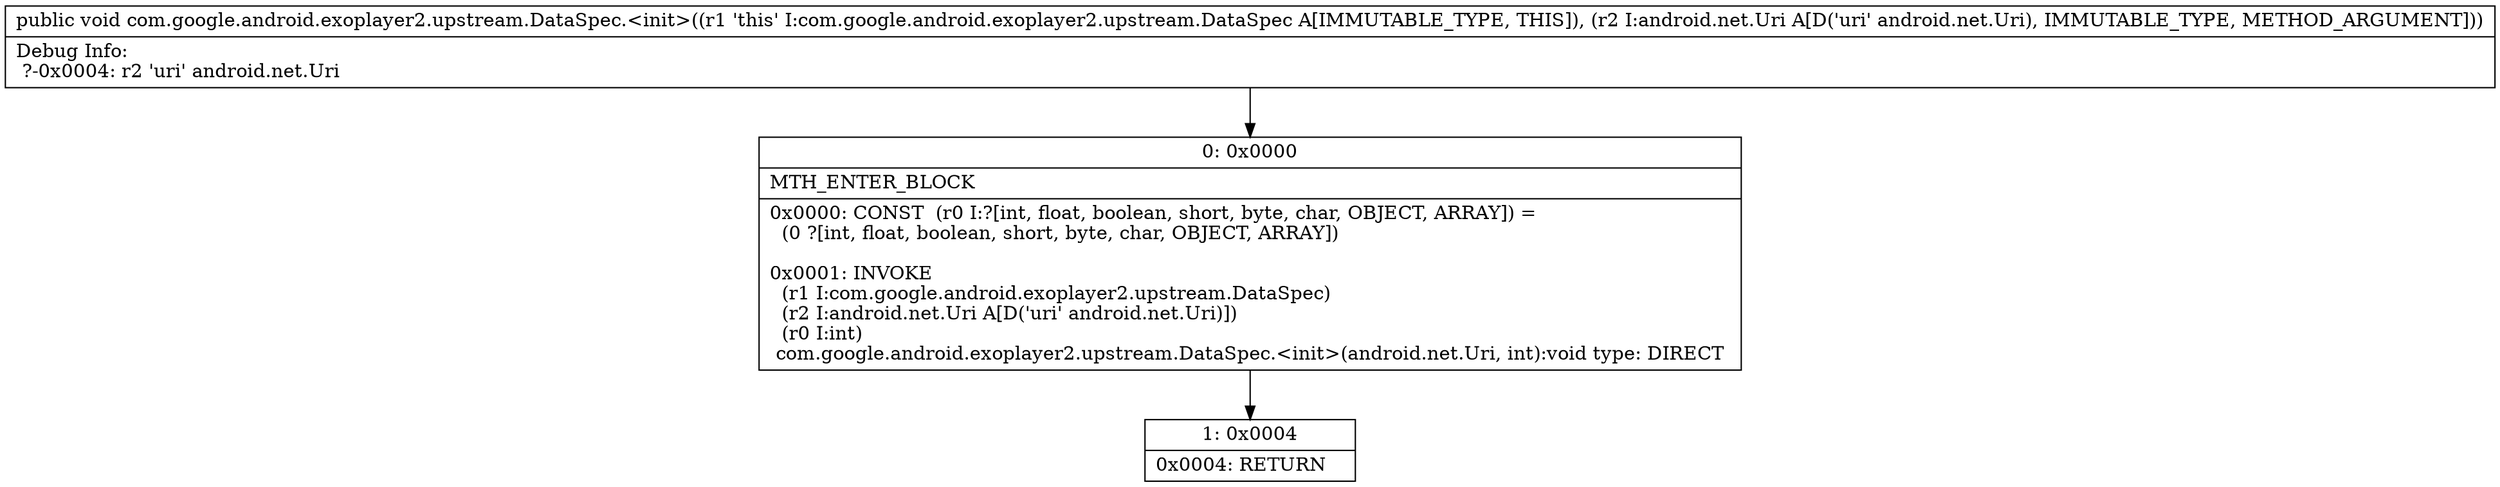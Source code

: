 digraph "CFG forcom.google.android.exoplayer2.upstream.DataSpec.\<init\>(Landroid\/net\/Uri;)V" {
Node_0 [shape=record,label="{0\:\ 0x0000|MTH_ENTER_BLOCK\l|0x0000: CONST  (r0 I:?[int, float, boolean, short, byte, char, OBJECT, ARRAY]) = \l  (0 ?[int, float, boolean, short, byte, char, OBJECT, ARRAY])\l \l0x0001: INVOKE  \l  (r1 I:com.google.android.exoplayer2.upstream.DataSpec)\l  (r2 I:android.net.Uri A[D('uri' android.net.Uri)])\l  (r0 I:int)\l com.google.android.exoplayer2.upstream.DataSpec.\<init\>(android.net.Uri, int):void type: DIRECT \l}"];
Node_1 [shape=record,label="{1\:\ 0x0004|0x0004: RETURN   \l}"];
MethodNode[shape=record,label="{public void com.google.android.exoplayer2.upstream.DataSpec.\<init\>((r1 'this' I:com.google.android.exoplayer2.upstream.DataSpec A[IMMUTABLE_TYPE, THIS]), (r2 I:android.net.Uri A[D('uri' android.net.Uri), IMMUTABLE_TYPE, METHOD_ARGUMENT]))  | Debug Info:\l  ?\-0x0004: r2 'uri' android.net.Uri\l}"];
MethodNode -> Node_0;
Node_0 -> Node_1;
}

